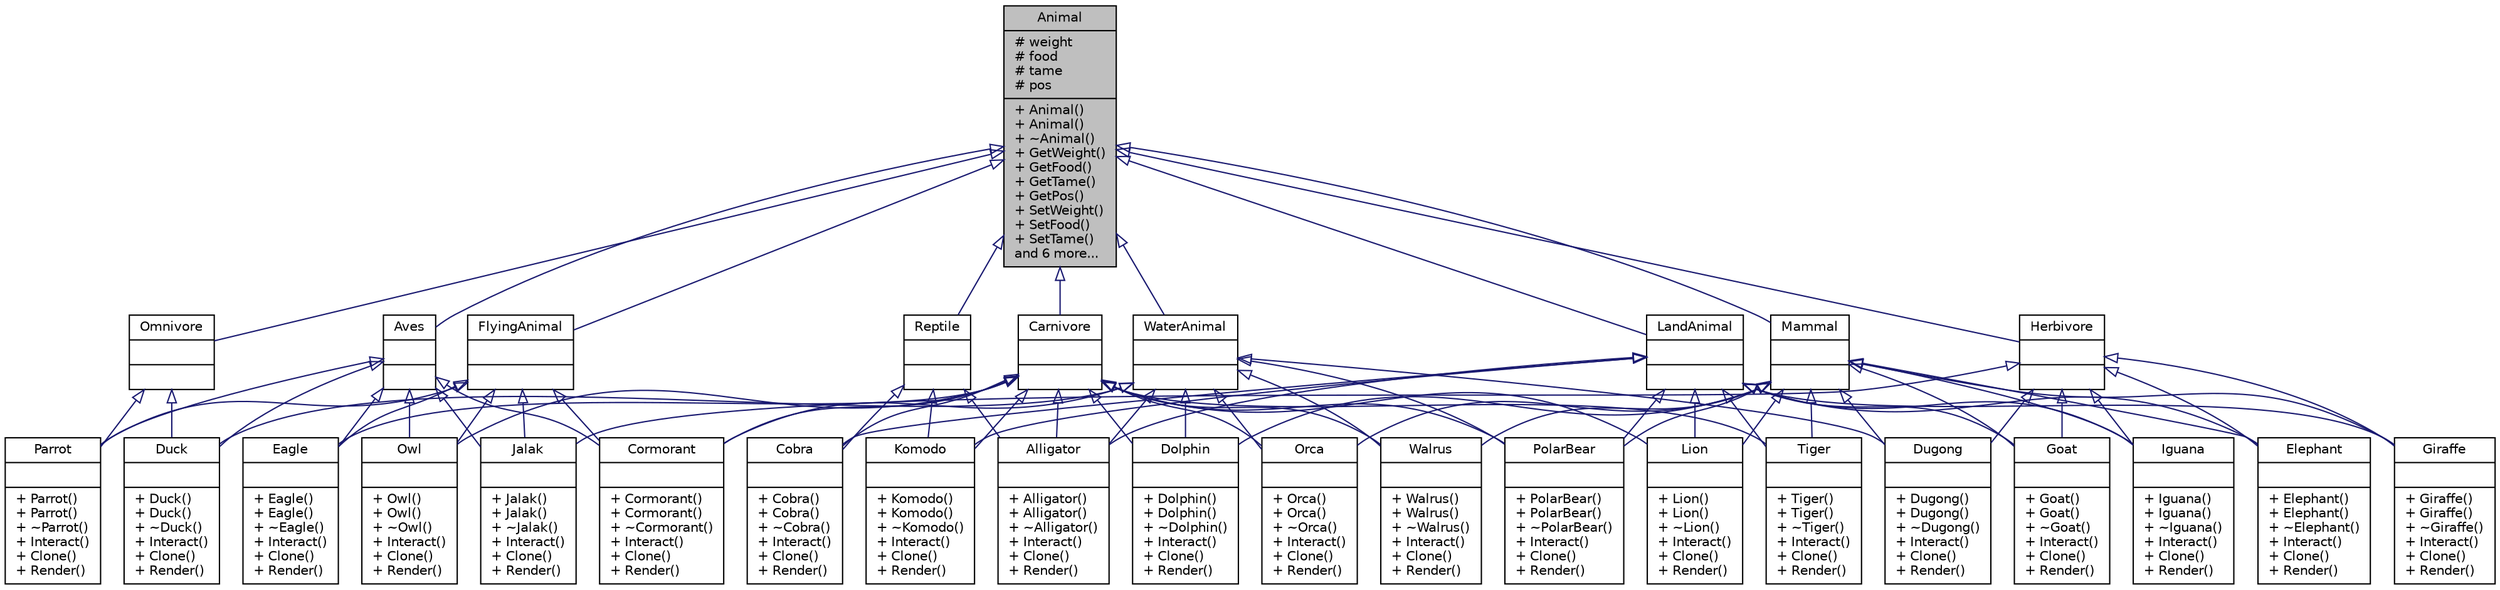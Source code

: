 digraph "Animal"
{
  edge [fontname="Helvetica",fontsize="10",labelfontname="Helvetica",labelfontsize="10"];
  node [fontname="Helvetica",fontsize="10",shape=record];
  Node1 [label="{Animal\n|# weight\l# food\l# tame\l# pos\l|+ Animal()\l+ Animal()\l+ ~Animal()\l+ GetWeight()\l+ GetFood()\l+ GetTame()\l+ GetPos()\l+ SetWeight()\l+ SetFood()\l+ SetTame()\land 6 more...\l}",height=0.2,width=0.4,color="black", fillcolor="grey75", style="filled", fontcolor="black"];
  Node1 -> Node2 [dir="back",color="midnightblue",fontsize="10",style="solid",arrowtail="onormal",fontname="Helvetica"];
  Node2 [label="{Aves\n||}",height=0.2,width=0.4,color="black", fillcolor="white", style="filled",URL="$classAves.html"];
  Node2 -> Node3 [dir="back",color="midnightblue",fontsize="10",style="solid",arrowtail="onormal",fontname="Helvetica"];
  Node3 [label="{Cormorant\n||+ Cormorant()\l+ Cormorant()\l+ ~Cormorant()\l+ Interact()\l+ Clone()\l+ Render()\l}",height=0.2,width=0.4,color="black", fillcolor="white", style="filled",URL="$classCormorant.html"];
  Node2 -> Node4 [dir="back",color="midnightblue",fontsize="10",style="solid",arrowtail="onormal",fontname="Helvetica"];
  Node4 [label="{Duck\n||+ Duck()\l+ Duck()\l+ ~Duck()\l+ Interact()\l+ Clone()\l+ Render()\l}",height=0.2,width=0.4,color="black", fillcolor="white", style="filled",URL="$classDuck.html"];
  Node2 -> Node5 [dir="back",color="midnightblue",fontsize="10",style="solid",arrowtail="onormal",fontname="Helvetica"];
  Node5 [label="{Eagle\n||+ Eagle()\l+ Eagle()\l+ ~Eagle()\l+ Interact()\l+ Clone()\l+ Render()\l}",height=0.2,width=0.4,color="black", fillcolor="white", style="filled",URL="$classEagle.html"];
  Node2 -> Node6 [dir="back",color="midnightblue",fontsize="10",style="solid",arrowtail="onormal",fontname="Helvetica"];
  Node6 [label="{Jalak\n||+ Jalak()\l+ Jalak()\l+ ~Jalak()\l+ Interact()\l+ Clone()\l+ Render()\l}",height=0.2,width=0.4,color="black", fillcolor="white", style="filled",URL="$classJalak.html"];
  Node2 -> Node7 [dir="back",color="midnightblue",fontsize="10",style="solid",arrowtail="onormal",fontname="Helvetica"];
  Node7 [label="{Owl\n||+ Owl()\l+ Owl()\l+ ~Owl()\l+ Interact()\l+ Clone()\l+ Render()\l}",height=0.2,width=0.4,color="black", fillcolor="white", style="filled",URL="$classOwl.html"];
  Node2 -> Node8 [dir="back",color="midnightblue",fontsize="10",style="solid",arrowtail="onormal",fontname="Helvetica"];
  Node8 [label="{Parrot\n||+ Parrot()\l+ Parrot()\l+ ~Parrot()\l+ Interact()\l+ Clone()\l+ Render()\l}",height=0.2,width=0.4,color="black", fillcolor="white", style="filled",URL="$classParrot.html"];
  Node1 -> Node9 [dir="back",color="midnightblue",fontsize="10",style="solid",arrowtail="onormal",fontname="Helvetica"];
  Node9 [label="{Carnivore\n||}",height=0.2,width=0.4,color="black", fillcolor="white", style="filled",URL="$classCarnivore.html"];
  Node9 -> Node10 [dir="back",color="midnightblue",fontsize="10",style="solid",arrowtail="onormal",fontname="Helvetica"];
  Node10 [label="{Alligator\n||+ Alligator()\l+ Alligator()\l+ ~Alligator()\l+ Interact()\l+ Clone()\l+ Render()\l}",height=0.2,width=0.4,color="black", fillcolor="white", style="filled",URL="$classAlligator.html"];
  Node9 -> Node11 [dir="back",color="midnightblue",fontsize="10",style="solid",arrowtail="onormal",fontname="Helvetica"];
  Node11 [label="{Cobra\n||+ Cobra()\l+ Cobra()\l+ ~Cobra()\l+ Interact()\l+ Clone()\l+ Render()\l}",height=0.2,width=0.4,color="black", fillcolor="white", style="filled",URL="$classCobra.html"];
  Node9 -> Node3 [dir="back",color="midnightblue",fontsize="10",style="solid",arrowtail="onormal",fontname="Helvetica"];
  Node9 -> Node12 [dir="back",color="midnightblue",fontsize="10",style="solid",arrowtail="onormal",fontname="Helvetica"];
  Node12 [label="{Dolphin\n||+ Dolphin()\l+ Dolphin()\l+ ~Dolphin()\l+ Interact()\l+ Clone()\l+ Render()\l}",height=0.2,width=0.4,color="black", fillcolor="white", style="filled",URL="$classDolphin.html"];
  Node9 -> Node5 [dir="back",color="midnightblue",fontsize="10",style="solid",arrowtail="onormal",fontname="Helvetica"];
  Node9 -> Node13 [dir="back",color="midnightblue",fontsize="10",style="solid",arrowtail="onormal",fontname="Helvetica"];
  Node13 [label="{Komodo\n||+ Komodo()\l+ Komodo()\l+ ~Komodo()\l+ Interact()\l+ Clone()\l+ Render()\l}",height=0.2,width=0.4,color="black", fillcolor="white", style="filled",URL="$classKomodo.html"];
  Node9 -> Node14 [dir="back",color="midnightblue",fontsize="10",style="solid",arrowtail="onormal",fontname="Helvetica"];
  Node14 [label="{Lion\n||+ Lion()\l+ Lion()\l+ ~Lion()\l+ Interact()\l+ Clone()\l+ Render()\l}",height=0.2,width=0.4,color="black", fillcolor="white", style="filled",URL="$classLion.html"];
  Node9 -> Node15 [dir="back",color="midnightblue",fontsize="10",style="solid",arrowtail="onormal",fontname="Helvetica"];
  Node15 [label="{Orca\n||+ Orca()\l+ Orca()\l+ ~Orca()\l+ Interact()\l+ Clone()\l+ Render()\l}",height=0.2,width=0.4,color="black", fillcolor="white", style="filled",URL="$classOrca.html"];
  Node9 -> Node7 [dir="back",color="midnightblue",fontsize="10",style="solid",arrowtail="onormal",fontname="Helvetica"];
  Node9 -> Node16 [dir="back",color="midnightblue",fontsize="10",style="solid",arrowtail="onormal",fontname="Helvetica"];
  Node16 [label="{PolarBear\n||+ PolarBear()\l+ PolarBear()\l+ ~PolarBear()\l+ Interact()\l+ Clone()\l+ Render()\l}",height=0.2,width=0.4,color="black", fillcolor="white", style="filled",URL="$classPolarBear.html"];
  Node9 -> Node17 [dir="back",color="midnightblue",fontsize="10",style="solid",arrowtail="onormal",fontname="Helvetica"];
  Node17 [label="{Tiger\n||+ Tiger()\l+ Tiger()\l+ ~Tiger()\l+ Interact()\l+ Clone()\l+ Render()\l}",height=0.2,width=0.4,color="black", fillcolor="white", style="filled",URL="$classTiger.html"];
  Node9 -> Node18 [dir="back",color="midnightblue",fontsize="10",style="solid",arrowtail="onormal",fontname="Helvetica"];
  Node18 [label="{Walrus\n||+ Walrus()\l+ Walrus()\l+ ~Walrus()\l+ Interact()\l+ Clone()\l+ Render()\l}",height=0.2,width=0.4,color="black", fillcolor="white", style="filled",URL="$classWalrus.html"];
  Node1 -> Node19 [dir="back",color="midnightblue",fontsize="10",style="solid",arrowtail="onormal",fontname="Helvetica"];
  Node19 [label="{FlyingAnimal\n||}",height=0.2,width=0.4,color="black", fillcolor="white", style="filled",URL="$classFlyingAnimal.html"];
  Node19 -> Node3 [dir="back",color="midnightblue",fontsize="10",style="solid",arrowtail="onormal",fontname="Helvetica"];
  Node19 -> Node5 [dir="back",color="midnightblue",fontsize="10",style="solid",arrowtail="onormal",fontname="Helvetica"];
  Node19 -> Node6 [dir="back",color="midnightblue",fontsize="10",style="solid",arrowtail="onormal",fontname="Helvetica"];
  Node19 -> Node7 [dir="back",color="midnightblue",fontsize="10",style="solid",arrowtail="onormal",fontname="Helvetica"];
  Node19 -> Node8 [dir="back",color="midnightblue",fontsize="10",style="solid",arrowtail="onormal",fontname="Helvetica"];
  Node1 -> Node20 [dir="back",color="midnightblue",fontsize="10",style="solid",arrowtail="onormal",fontname="Helvetica"];
  Node20 [label="{Herbivore\n||}",height=0.2,width=0.4,color="black", fillcolor="white", style="filled",URL="$classHerbivore.html"];
  Node20 -> Node21 [dir="back",color="midnightblue",fontsize="10",style="solid",arrowtail="onormal",fontname="Helvetica"];
  Node21 [label="{Dugong\n||+ Dugong()\l+ Dugong()\l+ ~Dugong()\l+ Interact()\l+ Clone()\l+ Render()\l}",height=0.2,width=0.4,color="black", fillcolor="white", style="filled",URL="$classDugong.html"];
  Node20 -> Node22 [dir="back",color="midnightblue",fontsize="10",style="solid",arrowtail="onormal",fontname="Helvetica"];
  Node22 [label="{Elephant\n||+ Elephant()\l+ Elephant()\l+ ~Elephant()\l+ Interact()\l+ Clone()\l+ Render()\l}",height=0.2,width=0.4,color="black", fillcolor="white", style="filled",URL="$classElephant.html"];
  Node20 -> Node23 [dir="back",color="midnightblue",fontsize="10",style="solid",arrowtail="onormal",fontname="Helvetica"];
  Node23 [label="{Giraffe\n||+ Giraffe()\l+ Giraffe()\l+ ~Giraffe()\l+ Interact()\l+ Clone()\l+ Render()\l}",height=0.2,width=0.4,color="black", fillcolor="white", style="filled",URL="$classGiraffe.html"];
  Node20 -> Node24 [dir="back",color="midnightblue",fontsize="10",style="solid",arrowtail="onormal",fontname="Helvetica"];
  Node24 [label="{Goat\n||+ Goat()\l+ Goat()\l+ ~Goat()\l+ Interact()\l+ Clone()\l+ Render()\l}",height=0.2,width=0.4,color="black", fillcolor="white", style="filled",URL="$classGoat.html"];
  Node20 -> Node25 [dir="back",color="midnightblue",fontsize="10",style="solid",arrowtail="onormal",fontname="Helvetica"];
  Node25 [label="{Iguana\n||+ Iguana()\l+ Iguana()\l+ ~Iguana()\l+ Interact()\l+ Clone()\l+ Render()\l}",height=0.2,width=0.4,color="black", fillcolor="white", style="filled",URL="$classIguana.html"];
  Node20 -> Node6 [dir="back",color="midnightblue",fontsize="10",style="solid",arrowtail="onormal",fontname="Helvetica"];
  Node1 -> Node26 [dir="back",color="midnightblue",fontsize="10",style="solid",arrowtail="onormal",fontname="Helvetica"];
  Node26 [label="{LandAnimal\n||}",height=0.2,width=0.4,color="black", fillcolor="white", style="filled",URL="$classLandAnimal.html"];
  Node26 -> Node10 [dir="back",color="midnightblue",fontsize="10",style="solid",arrowtail="onormal",fontname="Helvetica"];
  Node26 -> Node11 [dir="back",color="midnightblue",fontsize="10",style="solid",arrowtail="onormal",fontname="Helvetica"];
  Node26 -> Node22 [dir="back",color="midnightblue",fontsize="10",style="solid",arrowtail="onormal",fontname="Helvetica"];
  Node26 -> Node23 [dir="back",color="midnightblue",fontsize="10",style="solid",arrowtail="onormal",fontname="Helvetica"];
  Node26 -> Node24 [dir="back",color="midnightblue",fontsize="10",style="solid",arrowtail="onormal",fontname="Helvetica"];
  Node26 -> Node25 [dir="back",color="midnightblue",fontsize="10",style="solid",arrowtail="onormal",fontname="Helvetica"];
  Node26 -> Node13 [dir="back",color="midnightblue",fontsize="10",style="solid",arrowtail="onormal",fontname="Helvetica"];
  Node26 -> Node14 [dir="back",color="midnightblue",fontsize="10",style="solid",arrowtail="onormal",fontname="Helvetica"];
  Node26 -> Node16 [dir="back",color="midnightblue",fontsize="10",style="solid",arrowtail="onormal",fontname="Helvetica"];
  Node26 -> Node17 [dir="back",color="midnightblue",fontsize="10",style="solid",arrowtail="onormal",fontname="Helvetica"];
  Node1 -> Node27 [dir="back",color="midnightblue",fontsize="10",style="solid",arrowtail="onormal",fontname="Helvetica"];
  Node27 [label="{Mammal\n||}",height=0.2,width=0.4,color="black", fillcolor="white", style="filled",URL="$classMammal.html"];
  Node27 -> Node12 [dir="back",color="midnightblue",fontsize="10",style="solid",arrowtail="onormal",fontname="Helvetica"];
  Node27 -> Node21 [dir="back",color="midnightblue",fontsize="10",style="solid",arrowtail="onormal",fontname="Helvetica"];
  Node27 -> Node22 [dir="back",color="midnightblue",fontsize="10",style="solid",arrowtail="onormal",fontname="Helvetica"];
  Node27 -> Node23 [dir="back",color="midnightblue",fontsize="10",style="solid",arrowtail="onormal",fontname="Helvetica"];
  Node27 -> Node24 [dir="back",color="midnightblue",fontsize="10",style="solid",arrowtail="onormal",fontname="Helvetica"];
  Node27 -> Node25 [dir="back",color="midnightblue",fontsize="10",style="solid",arrowtail="onormal",fontname="Helvetica"];
  Node27 -> Node14 [dir="back",color="midnightblue",fontsize="10",style="solid",arrowtail="onormal",fontname="Helvetica"];
  Node27 -> Node15 [dir="back",color="midnightblue",fontsize="10",style="solid",arrowtail="onormal",fontname="Helvetica"];
  Node27 -> Node16 [dir="back",color="midnightblue",fontsize="10",style="solid",arrowtail="onormal",fontname="Helvetica"];
  Node27 -> Node17 [dir="back",color="midnightblue",fontsize="10",style="solid",arrowtail="onormal",fontname="Helvetica"];
  Node27 -> Node18 [dir="back",color="midnightblue",fontsize="10",style="solid",arrowtail="onormal",fontname="Helvetica"];
  Node1 -> Node28 [dir="back",color="midnightblue",fontsize="10",style="solid",arrowtail="onormal",fontname="Helvetica"];
  Node28 [label="{Omnivore\n||}",height=0.2,width=0.4,color="black", fillcolor="white", style="filled",URL="$classOmnivore.html"];
  Node28 -> Node4 [dir="back",color="midnightblue",fontsize="10",style="solid",arrowtail="onormal",fontname="Helvetica"];
  Node28 -> Node8 [dir="back",color="midnightblue",fontsize="10",style="solid",arrowtail="onormal",fontname="Helvetica"];
  Node1 -> Node29 [dir="back",color="midnightblue",fontsize="10",style="solid",arrowtail="onormal",fontname="Helvetica"];
  Node29 [label="{Reptile\n||}",height=0.2,width=0.4,color="black", fillcolor="white", style="filled",URL="$classReptile.html"];
  Node29 -> Node10 [dir="back",color="midnightblue",fontsize="10",style="solid",arrowtail="onormal",fontname="Helvetica"];
  Node29 -> Node11 [dir="back",color="midnightblue",fontsize="10",style="solid",arrowtail="onormal",fontname="Helvetica"];
  Node29 -> Node13 [dir="back",color="midnightblue",fontsize="10",style="solid",arrowtail="onormal",fontname="Helvetica"];
  Node1 -> Node30 [dir="back",color="midnightblue",fontsize="10",style="solid",arrowtail="onormal",fontname="Helvetica"];
  Node30 [label="{WaterAnimal\n||}",height=0.2,width=0.4,color="black", fillcolor="white", style="filled",URL="$classWaterAnimal.html"];
  Node30 -> Node10 [dir="back",color="midnightblue",fontsize="10",style="solid",arrowtail="onormal",fontname="Helvetica"];
  Node30 -> Node3 [dir="back",color="midnightblue",fontsize="10",style="solid",arrowtail="onormal",fontname="Helvetica"];
  Node30 -> Node12 [dir="back",color="midnightblue",fontsize="10",style="solid",arrowtail="onormal",fontname="Helvetica"];
  Node30 -> Node4 [dir="back",color="midnightblue",fontsize="10",style="solid",arrowtail="onormal",fontname="Helvetica"];
  Node30 -> Node21 [dir="back",color="midnightblue",fontsize="10",style="solid",arrowtail="onormal",fontname="Helvetica"];
  Node30 -> Node15 [dir="back",color="midnightblue",fontsize="10",style="solid",arrowtail="onormal",fontname="Helvetica"];
  Node30 -> Node16 [dir="back",color="midnightblue",fontsize="10",style="solid",arrowtail="onormal",fontname="Helvetica"];
  Node30 -> Node18 [dir="back",color="midnightblue",fontsize="10",style="solid",arrowtail="onormal",fontname="Helvetica"];
}
